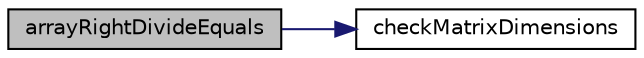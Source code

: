 digraph "arrayRightDivideEquals"
{
  edge [fontname="Helvetica",fontsize="10",labelfontname="Helvetica",labelfontsize="10"];
  node [fontname="Helvetica",fontsize="10",shape=record];
  rankdir="LR";
  Node14 [label="arrayRightDivideEquals",height=0.2,width=0.4,color="black", fillcolor="grey75", style="filled", fontcolor="black"];
  Node14 -> Node15 [color="midnightblue",fontsize="10",style="solid",fontname="Helvetica"];
  Node15 [label="checkMatrixDimensions",height=0.2,width=0.4,color="black", fillcolor="white", style="filled",URL="$class_p_h_p_excel___shared___j_a_m_a___matrix.html#a65b2d9645d8635073f90adfea1dc6589"];
}
